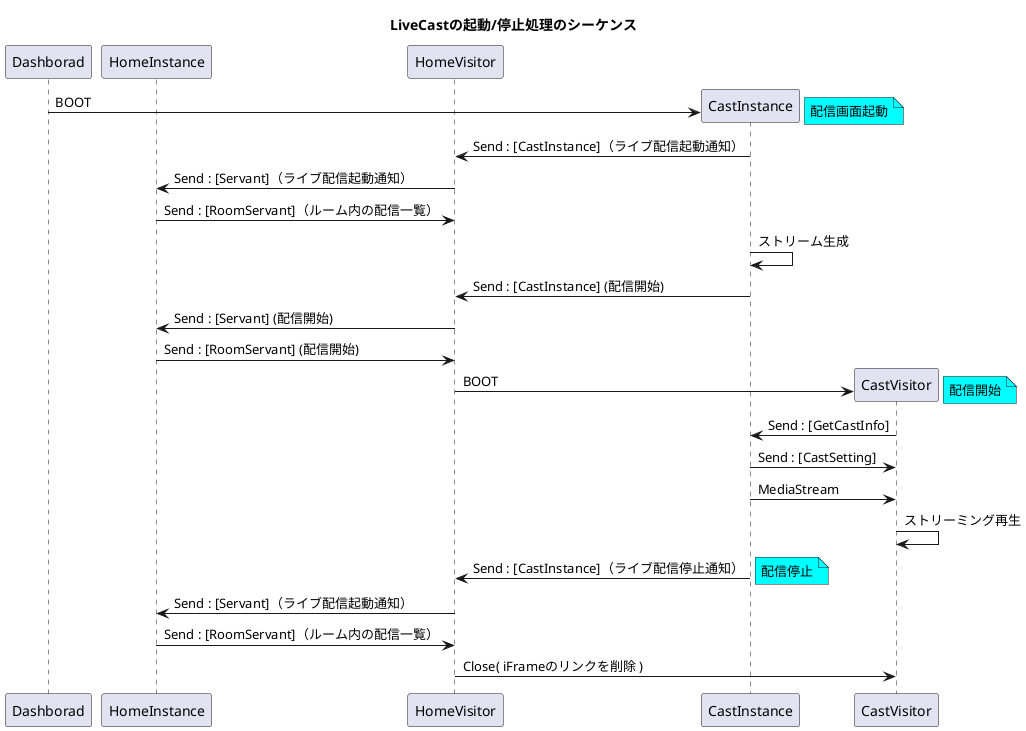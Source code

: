 @startuml

title LiveCastの起動/停止処理のシーケンス

!define Dashborad    Dashborad
!define HomeInstance HomeInstance
!define HomeVisitor  HomeVisitor
!define CastInstance CastInstance
!define CastVisitor  CastVisitor

participant "Dashborad"    as Dashboard
participant "HomeInstance" as HomeInstance
participant "HomeVisitor"  as HomeVisitor
participant "CastInstance" as CastInstance


create CastInstance
Dashboard     -> CastInstance   : BOOT
note right #aqua : 配信画面起動
CastInstance  -> HomeVisitor    : Send : [CastInstance]（ライブ配信起動通知）
HomeVisitor   -> HomeInstance   : Send : [Servant]（ライブ配信起動通知）
HomeInstance  -> HomeVisitor    : Send : [RoomServant]（ルーム内の配信一覧）

CastInstance  -> CastInstance   : ストリーム生成
CastInstance  -> HomeVisitor    : Send : [CastInstance] (配信開始)
HomeVisitor   -> HomeInstance   : Send : [Servant] (配信開始)
HomeInstance  -> HomeVisitor    : Send : [RoomServant] (配信開始)

create CastVisitor
HomeVisitor   -> CastVisitor    : BOOT
note right #aqua : 配信開始
CastVisitor   -> CastInstance   : Send : [GetCastInfo]
CastInstance  -> CastVisitor    : Send : [CastSetting]

CastInstance  -> CastVisitor    : MediaStream
CastVisitor   -> CastVisitor    : ストリーミング再生

CastInstance  -> HomeVisitor    : Send : [CastInstance]（ライブ配信停止通知）
note right #aqua : 配信停止
HomeVisitor   -> HomeInstance   : Send : [Servant]（ライブ配信起動通知）
HomeInstance  -> HomeVisitor    : Send : [RoomServant]（ルーム内の配信一覧）
HomeVisitor   -> CastVisitor    : Close( iFrameのリンクを削除 )

@enduml